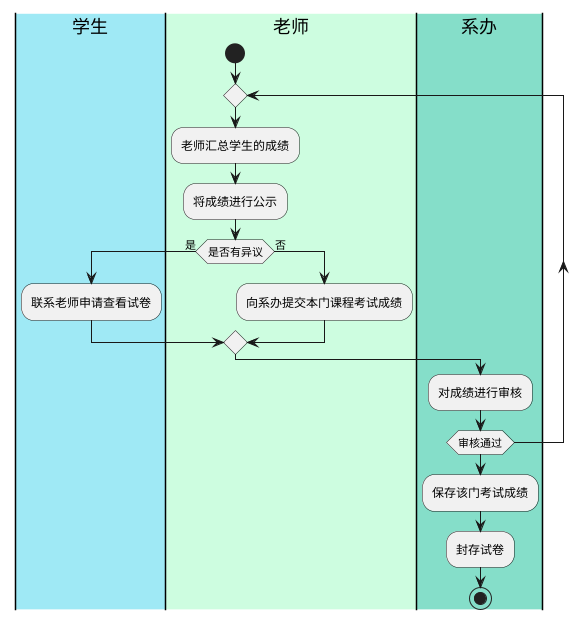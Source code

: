 @startuml
'https://plantuml.com/activity-diagram-beta
|#9FE9F5|学生|
|#CDFDE0|老师|
start
repeat
:老师汇总学生的成绩;
:将成绩进行公示;

if (是否有异议) is (是) then
|#9FE9F5|学生|
  :联系老师申请查看试卷;
else (否)
|#CDFDE0|老师|
   :向系办提交本门课程考试成绩;
endif
|#85DEC9|系办|
:对成绩进行审核;
repeat while(审核通过)
:保存该门考试成绩;
:封存试卷;

stop
@enduml